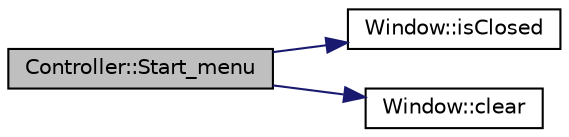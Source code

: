 digraph "Controller::Start_menu"
{
  edge [fontname="Helvetica",fontsize="10",labelfontname="Helvetica",labelfontsize="10"];
  node [fontname="Helvetica",fontsize="10",shape=record];
  rankdir="LR";
  Node43 [label="Controller::Start_menu",height=0.2,width=0.4,color="black", fillcolor="grey75", style="filled", fontcolor="black"];
  Node43 -> Node44 [color="midnightblue",fontsize="10",style="solid",fontname="Helvetica"];
  Node44 [label="Window::isClosed",height=0.2,width=0.4,color="black", fillcolor="white", style="filled",URL="$class_window.html#a752a62c1fedece0a87ba6ff7e72de344"];
  Node43 -> Node45 [color="midnightblue",fontsize="10",style="solid",fontname="Helvetica"];
  Node45 [label="Window::clear",height=0.2,width=0.4,color="black", fillcolor="white", style="filled",URL="$class_window.html#a866e3ccec583d94402bb82b352d51c10"];
}
